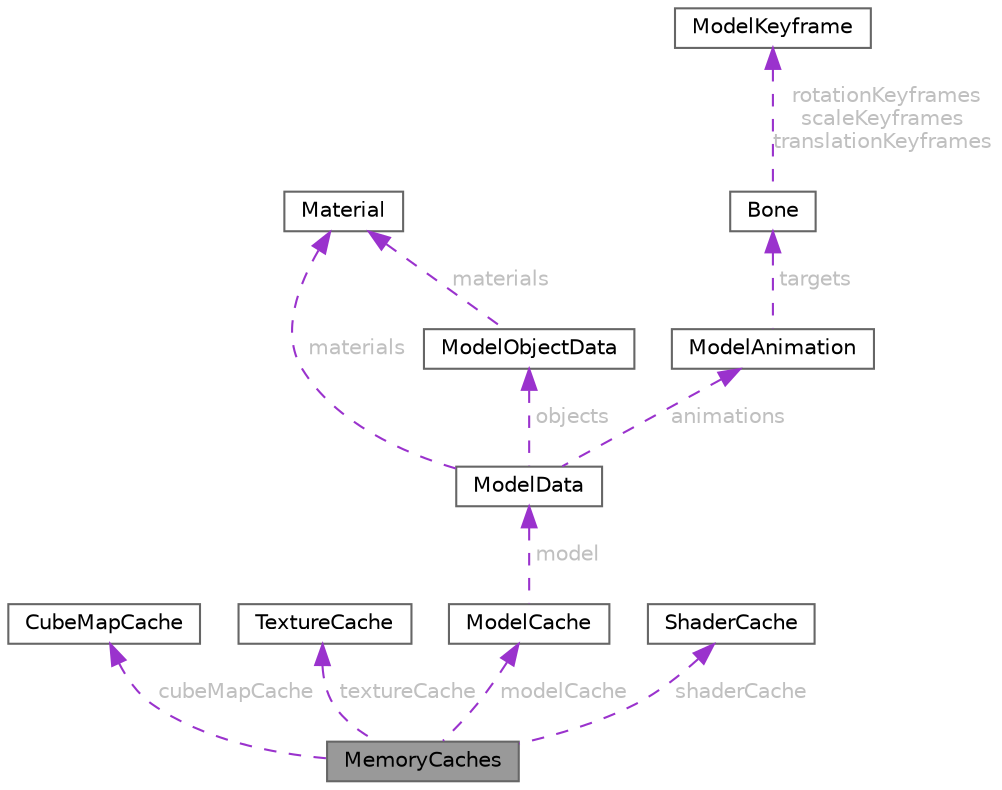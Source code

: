 digraph "MemoryCaches"
{
 // LATEX_PDF_SIZE
  bgcolor="transparent";
  edge [fontname=Helvetica,fontsize=10,labelfontname=Helvetica,labelfontsize=10];
  node [fontname=Helvetica,fontsize=10,shape=box,height=0.2,width=0.4];
  Node1 [id="Node000001",label="MemoryCaches",height=0.2,width=0.4,color="gray40", fillcolor="grey60", style="filled", fontcolor="black",tooltip="Structure to manage all types of caches."];
  Node2 -> Node1 [id="edge1_Node000001_Node000002",dir="back",color="darkorchid3",style="dashed",tooltip=" ",label=" cubeMapCache",fontcolor="grey" ];
  Node2 [id="Node000002",label="CubeMapCache",height=0.2,width=0.4,color="gray40", fillcolor="white", style="filled",URL="$struct_cube_map_cache.html",tooltip="Structure to cache cube map textures."];
  Node3 -> Node1 [id="edge2_Node000001_Node000003",dir="back",color="darkorchid3",style="dashed",tooltip=" ",label=" textureCache",fontcolor="grey" ];
  Node3 [id="Node000003",label="TextureCache",height=0.2,width=0.4,color="gray40", fillcolor="white", style="filled",URL="$struct_texture_cache.html",tooltip="Structure to cache textures."];
  Node4 -> Node1 [id="edge3_Node000001_Node000004",dir="back",color="darkorchid3",style="dashed",tooltip=" ",label=" modelCache",fontcolor="grey" ];
  Node4 [id="Node000004",label="ModelCache",height=0.2,width=0.4,color="gray40", fillcolor="white", style="filled",URL="$struct_model_cache.html",tooltip="Structure to cache models."];
  Node5 -> Node4 [id="edge4_Node000004_Node000005",dir="back",color="darkorchid3",style="dashed",tooltip=" ",label=" model",fontcolor="grey" ];
  Node5 [id="Node000005",label="ModelData",height=0.2,width=0.4,color="gray40", fillcolor="white", style="filled",URL="$struct_model_data.html",tooltip="Structure representing the data of a 3D model."];
  Node6 -> Node5 [id="edge5_Node000005_Node000006",dir="back",color="darkorchid3",style="dashed",tooltip=" ",label=" materials",fontcolor="grey" ];
  Node6 [id="Node000006",label="Material",height=0.2,width=0.4,color="gray40", fillcolor="white", style="filled",URL="$struct_material.html",tooltip="Structure representing a material with various properties."];
  Node7 -> Node5 [id="edge6_Node000005_Node000007",dir="back",color="darkorchid3",style="dashed",tooltip=" ",label=" objects",fontcolor="grey" ];
  Node7 [id="Node000007",label="ModelObjectData",height=0.2,width=0.4,color="gray40", fillcolor="white", style="filled",URL="$struct_model_object_data.html",tooltip="Structure representing the data of a 3D model object."];
  Node6 -> Node7 [id="edge7_Node000007_Node000006",dir="back",color="darkorchid3",style="dashed",tooltip=" ",label=" materials",fontcolor="grey" ];
  Node8 -> Node5 [id="edge8_Node000005_Node000008",dir="back",color="darkorchid3",style="dashed",tooltip=" ",label=" animations",fontcolor="grey" ];
  Node8 [id="Node000008",label="ModelAnimation",height=0.2,width=0.4,color="gray40", fillcolor="white", style="filled",URL="$struct_model_animation.html",tooltip="Structure representing the data of a 3D model animation."];
  Node9 -> Node8 [id="edge9_Node000008_Node000009",dir="back",color="darkorchid3",style="dashed",tooltip=" ",label=" targets",fontcolor="grey" ];
  Node9 [id="Node000009",label="Bone",height=0.2,width=0.4,color="gray40", fillcolor="white", style="filled",URL="$struct_bone.html",tooltip="Structure representing a bone in a 3D model."];
  Node10 -> Node9 [id="edge10_Node000009_Node000010",dir="back",color="darkorchid3",style="dashed",tooltip=" ",label=" rotationKeyframes\nscaleKeyframes\ntranslationKeyframes",fontcolor="grey" ];
  Node10 [id="Node000010",label="ModelKeyframe",height=0.2,width=0.4,color="gray40", fillcolor="white", style="filled",URL="$struct_model_keyframe.html",tooltip="Structure representing the data of a 3D model keyframe."];
  Node11 -> Node1 [id="edge11_Node000001_Node000011",dir="back",color="darkorchid3",style="dashed",tooltip=" ",label=" shaderCache",fontcolor="grey" ];
  Node11 [id="Node000011",label="ShaderCache",height=0.2,width=0.4,color="gray40", fillcolor="white", style="filled",URL="$struct_shader_cache.html",tooltip="Structure to cache shaders."];
}

